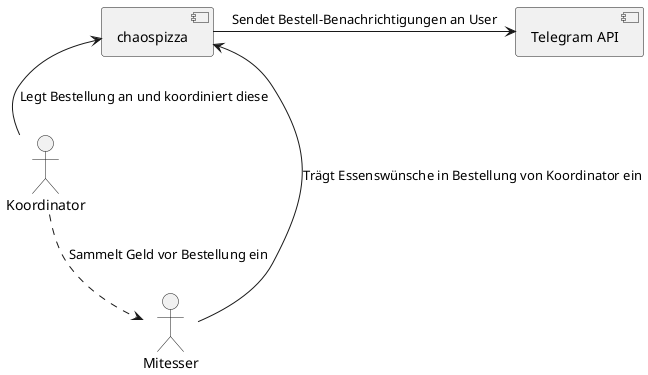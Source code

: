 @startuml
component "Telegram API"
component chaospizza
actor Koordinator
actor Mitesser

chaospizza -right-> [Telegram API]: Sendet Bestell-Benachrichtigungen an User
Koordinator -up-> chaospizza: Legt Bestellung an und koordiniert diese
Mitesser -up-> chaospizza: Trägt Essenswünsche in Bestellung von Koordinator ein
Koordinator ..> Mitesser: Sammelt Geld vor Bestellung ein
@enduml
